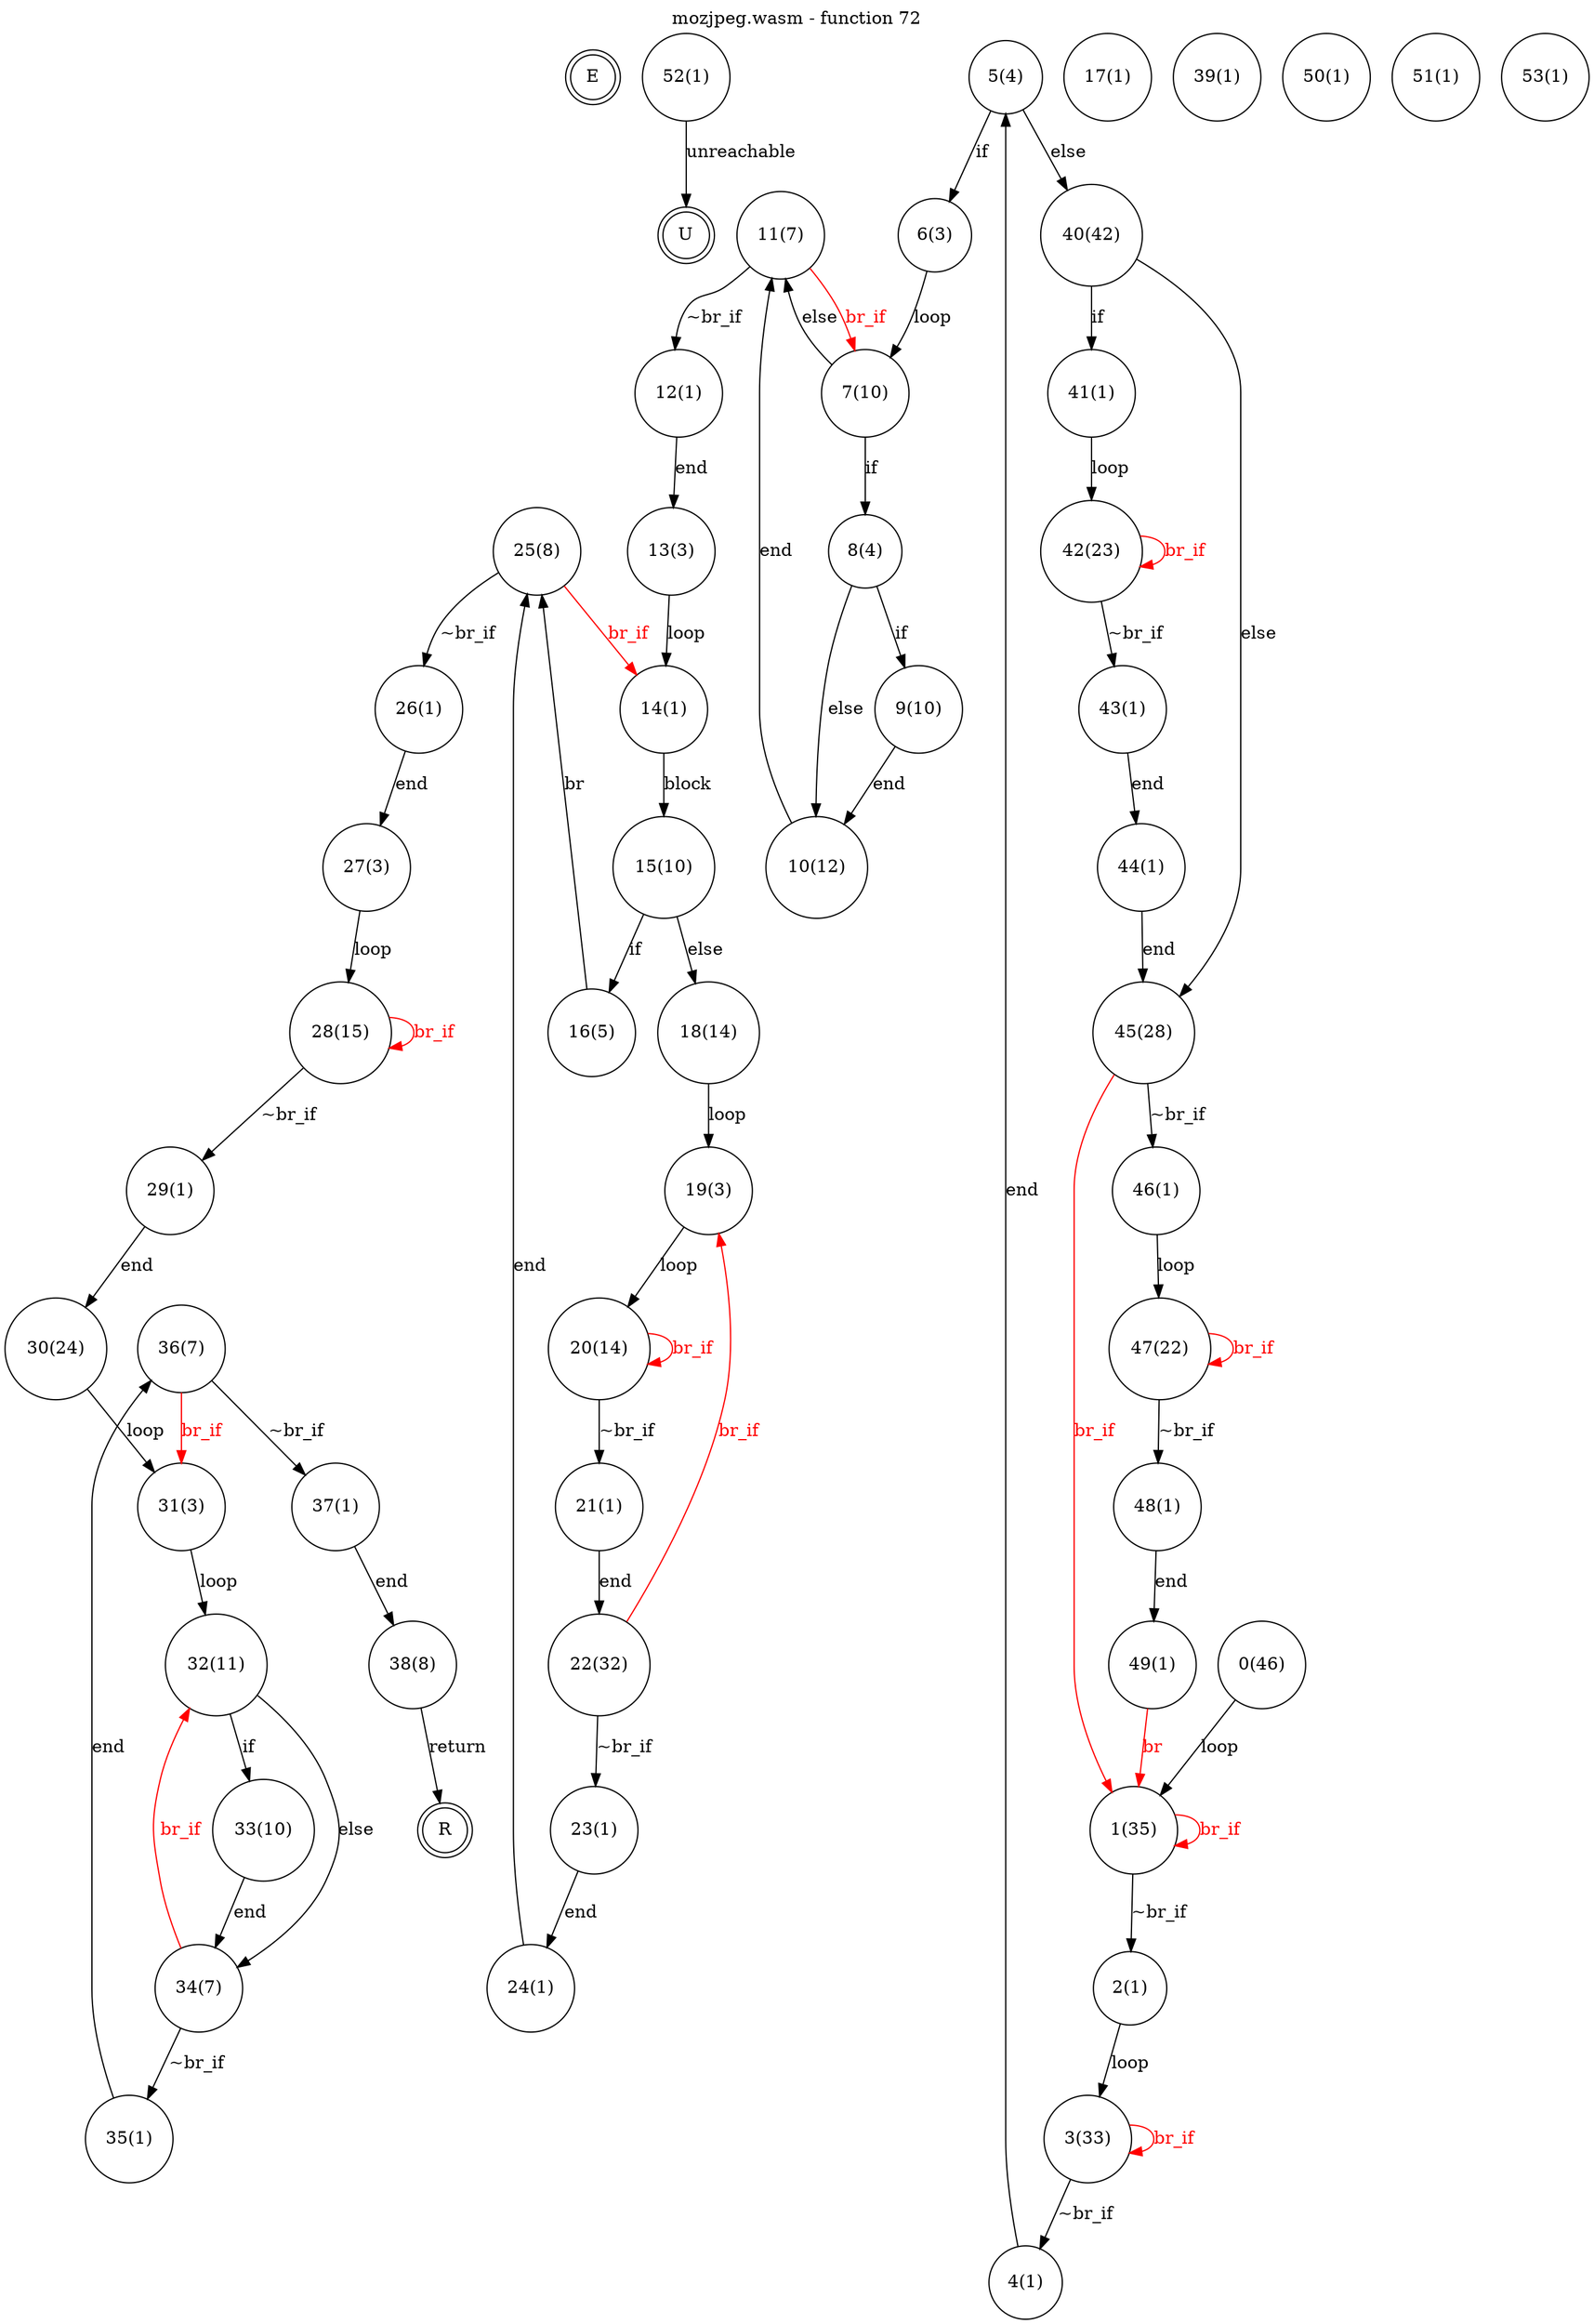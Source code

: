 digraph finite_state_machine {
    label = "mozjpeg.wasm - function 72"
    labelloc =  t
    labelfontsize = 16
    labelfontcolor = black
    labelfontname = "Helvetica"
    node [shape = doublecircle]; E U R ;
node [shape=circle, fontcolor=black, style="", label="0(46)"]0
node [shape=circle, fontcolor=black, style="", label="1(35)"]1
node [shape=circle, fontcolor=black, style="", label="2(1)"]2
node [shape=circle, fontcolor=black, style="", label="3(33)"]3
node [shape=circle, fontcolor=black, style="", label="4(1)"]4
node [shape=circle, fontcolor=black, style="", label="5(4)"]5
node [shape=circle, fontcolor=black, style="", label="6(3)"]6
node [shape=circle, fontcolor=black, style="", label="7(10)"]7
node [shape=circle, fontcolor=black, style="", label="8(4)"]8
node [shape=circle, fontcolor=black, style="", label="9(10)"]9
node [shape=circle, fontcolor=black, style="", label="10(12)"]10
node [shape=circle, fontcolor=black, style="", label="11(7)"]11
node [shape=circle, fontcolor=black, style="", label="12(1)"]12
node [shape=circle, fontcolor=black, style="", label="13(3)"]13
node [shape=circle, fontcolor=black, style="", label="14(1)"]14
node [shape=circle, fontcolor=black, style="", label="15(10)"]15
node [shape=circle, fontcolor=black, style="", label="16(5)"]16
node [shape=circle, fontcolor=black, style="", label="17(1)"]17
node [shape=circle, fontcolor=black, style="", label="18(14)"]18
node [shape=circle, fontcolor=black, style="", label="19(3)"]19
node [shape=circle, fontcolor=black, style="", label="20(14)"]20
node [shape=circle, fontcolor=black, style="", label="21(1)"]21
node [shape=circle, fontcolor=black, style="", label="22(32)"]22
node [shape=circle, fontcolor=black, style="", label="23(1)"]23
node [shape=circle, fontcolor=black, style="", label="24(1)"]24
node [shape=circle, fontcolor=black, style="", label="25(8)"]25
node [shape=circle, fontcolor=black, style="", label="26(1)"]26
node [shape=circle, fontcolor=black, style="", label="27(3)"]27
node [shape=circle, fontcolor=black, style="", label="28(15)"]28
node [shape=circle, fontcolor=black, style="", label="29(1)"]29
node [shape=circle, fontcolor=black, style="", label="30(24)"]30
node [shape=circle, fontcolor=black, style="", label="31(3)"]31
node [shape=circle, fontcolor=black, style="", label="32(11)"]32
node [shape=circle, fontcolor=black, style="", label="33(10)"]33
node [shape=circle, fontcolor=black, style="", label="34(7)"]34
node [shape=circle, fontcolor=black, style="", label="35(1)"]35
node [shape=circle, fontcolor=black, style="", label="36(7)"]36
node [shape=circle, fontcolor=black, style="", label="37(1)"]37
node [shape=circle, fontcolor=black, style="", label="38(8)"]38
node [shape=circle, fontcolor=black, style="", label="39(1)"]39
node [shape=circle, fontcolor=black, style="", label="40(42)"]40
node [shape=circle, fontcolor=black, style="", label="41(1)"]41
node [shape=circle, fontcolor=black, style="", label="42(23)"]42
node [shape=circle, fontcolor=black, style="", label="43(1)"]43
node [shape=circle, fontcolor=black, style="", label="44(1)"]44
node [shape=circle, fontcolor=black, style="", label="45(28)"]45
node [shape=circle, fontcolor=black, style="", label="46(1)"]46
node [shape=circle, fontcolor=black, style="", label="47(22)"]47
node [shape=circle, fontcolor=black, style="", label="48(1)"]48
node [shape=circle, fontcolor=black, style="", label="49(1)"]49
node [shape=circle, fontcolor=black, style="", label="50(1)"]50
node [shape=circle, fontcolor=black, style="", label="51(1)"]51
node [shape=circle, fontcolor=black, style="", label="52(1)"]52
node [shape=circle, fontcolor=black, style="", label="53(1)"]53
node [shape=circle, fontcolor=black, style="", label="E"]E
node [shape=circle, fontcolor=black, style="", label="R"]R
node [shape=circle, fontcolor=black, style="", label="U"]U
    0 -> 1[label="loop"];
    1 -> 2[label="~br_if"];
    1 -> 1[color="red" fontcolor="red" label="br_if"];
    2 -> 3[label="loop"];
    3 -> 4[label="~br_if"];
    3 -> 3[color="red" fontcolor="red" label="br_if"];
    4 -> 5[label="end"];
    5 -> 6[label="if"];
    5 -> 40[label="else"];
    6 -> 7[label="loop"];
    7 -> 8[label="if"];
    7 -> 11[label="else"];
    8 -> 9[label="if"];
    8 -> 10[label="else"];
    9 -> 10[label="end"];
    10 -> 11[label="end"];
    11 -> 12[label="~br_if"];
    11 -> 7[color="red" fontcolor="red" label="br_if"];
    12 -> 13[label="end"];
    13 -> 14[label="loop"];
    14 -> 15[label="block"];
    15 -> 16[label="if"];
    15 -> 18[label="else"];
    16 -> 25[label="br"];
    18 -> 19[label="loop"];
    19 -> 20[label="loop"];
    20 -> 21[label="~br_if"];
    20 -> 20[color="red" fontcolor="red" label="br_if"];
    21 -> 22[label="end"];
    22 -> 23[label="~br_if"];
    22 -> 19[color="red" fontcolor="red" label="br_if"];
    23 -> 24[label="end"];
    24 -> 25[label="end"];
    25 -> 26[label="~br_if"];
    25 -> 14[color="red" fontcolor="red" label="br_if"];
    26 -> 27[label="end"];
    27 -> 28[label="loop"];
    28 -> 29[label="~br_if"];
    28 -> 28[color="red" fontcolor="red" label="br_if"];
    29 -> 30[label="end"];
    30 -> 31[label="loop"];
    31 -> 32[label="loop"];
    32 -> 33[label="if"];
    32 -> 34[label="else"];
    33 -> 34[label="end"];
    34 -> 35[label="~br_if"];
    34 -> 32[color="red" fontcolor="red" label="br_if"];
    35 -> 36[label="end"];
    36 -> 37[label="~br_if"];
    36 -> 31[color="red" fontcolor="red" label="br_if"];
    37 -> 38[label="end"];
    38 -> R[label="return"];
    40 -> 41[label="if"];
    40 -> 45[label="else"];
    41 -> 42[label="loop"];
    42 -> 43[label="~br_if"];
    42 -> 42[color="red" fontcolor="red" label="br_if"];
    43 -> 44[label="end"];
    44 -> 45[label="end"];
    45 -> 46[label="~br_if"];
    45 -> 1[color="red" fontcolor="red" label="br_if"];
    46 -> 47[label="loop"];
    47 -> 48[label="~br_if"];
    47 -> 47[color="red" fontcolor="red" label="br_if"];
    48 -> 49[label="end"];
    49 -> 1[color="red" fontcolor="red" label="br"];
    52 -> U[label="unreachable"];
}
